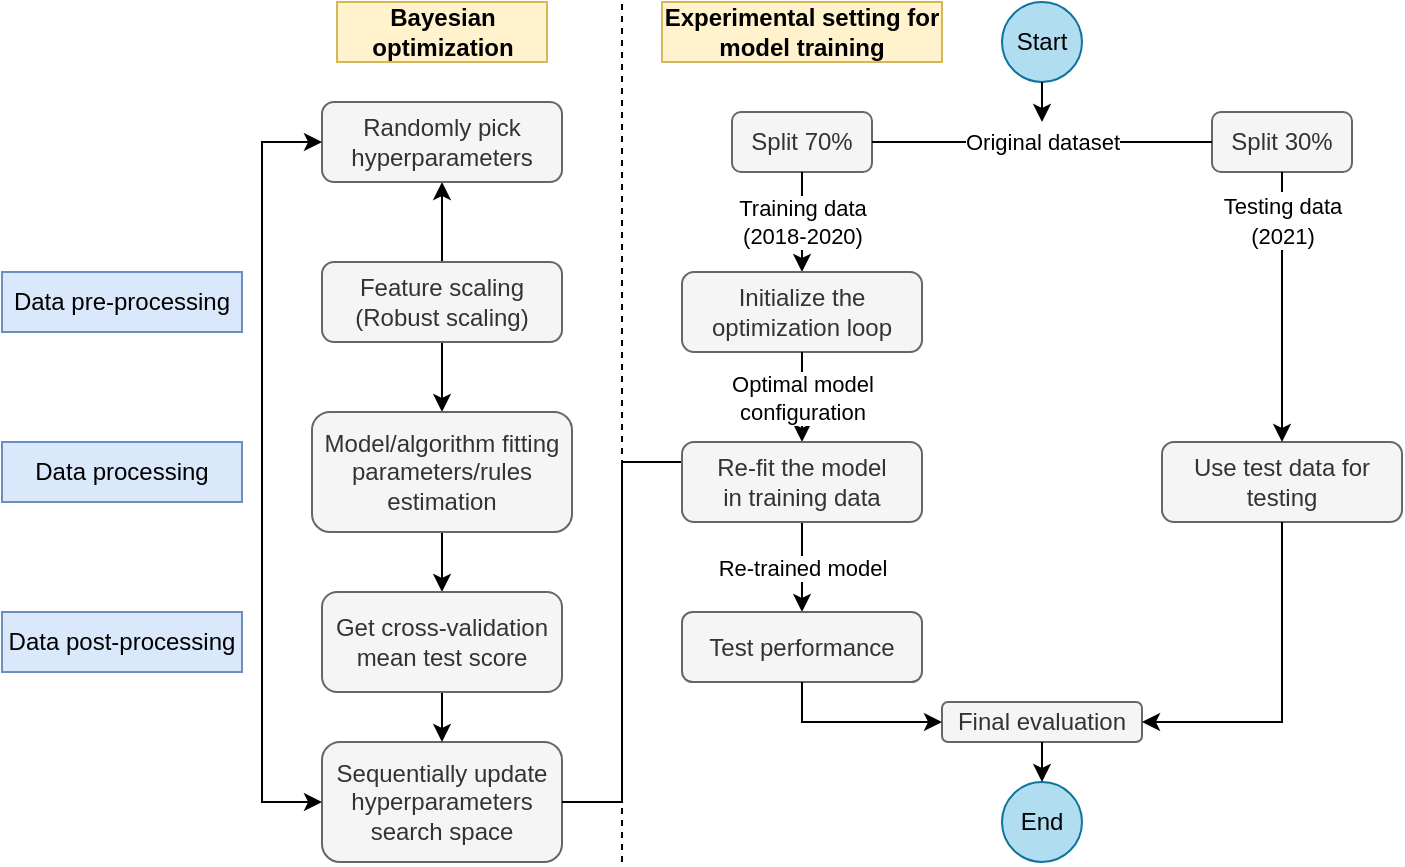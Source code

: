 <mxfile version="20.8.16" type="github">
  <diagram id="MJv2JSLuqFIHF2BM4DNN" name="Page-1">
    <mxGraphModel dx="1965" dy="606" grid="1" gridSize="10" guides="1" tooltips="1" connect="1" arrows="1" fold="1" page="1" pageScale="1" pageWidth="850" pageHeight="1100" math="0" shadow="0">
      <root>
        <mxCell id="0" />
        <mxCell id="1" parent="0" />
        <mxCell id="dxif4diBA1amvi_9y9xM-15" value="Use test data for testing" style="rounded=1;whiteSpace=wrap;html=1;fillColor=#f5f5f5;fontColor=#333333;strokeColor=#666666;" parent="1" vertex="1">
          <mxGeometry x="560" y="290" width="120" height="40" as="geometry" />
        </mxCell>
        <mxCell id="dxif4diBA1amvi_9y9xM-21" value="" style="edgeStyle=orthogonalEdgeStyle;rounded=0;orthogonalLoop=1;jettySize=auto;html=1;" parent="1" source="dxif4diBA1amvi_9y9xM-19" target="dxif4diBA1amvi_9y9xM-20" edge="1">
          <mxGeometry relative="1" as="geometry" />
        </mxCell>
        <mxCell id="dxif4diBA1amvi_9y9xM-31" value="" style="edgeStyle=orthogonalEdgeStyle;rounded=0;orthogonalLoop=1;jettySize=auto;html=1;" parent="1" source="dxif4diBA1amvi_9y9xM-19" target="dxif4diBA1amvi_9y9xM-30" edge="1">
          <mxGeometry relative="1" as="geometry" />
        </mxCell>
        <mxCell id="dxif4diBA1amvi_9y9xM-19" value="Feature scaling&lt;br&gt;(Robust scaling)" style="rounded=1;whiteSpace=wrap;html=1;fillColor=#f5f5f5;fontColor=#333333;strokeColor=#666666;" parent="1" vertex="1">
          <mxGeometry x="140" y="200" width="120" height="40" as="geometry" />
        </mxCell>
        <mxCell id="dxif4diBA1amvi_9y9xM-23" value="" style="edgeStyle=orthogonalEdgeStyle;rounded=0;orthogonalLoop=1;jettySize=auto;html=1;entryX=0.5;entryY=0;entryDx=0;entryDy=0;" parent="1" source="dxif4diBA1amvi_9y9xM-20" target="dxif4diBA1amvi_9y9xM-40" edge="1">
          <mxGeometry relative="1" as="geometry">
            <mxPoint x="200" y="350.0" as="targetPoint" />
          </mxGeometry>
        </mxCell>
        <mxCell id="dxif4diBA1amvi_9y9xM-20" value="Model/algorithm fitting parameters/rules estimation" style="whiteSpace=wrap;html=1;rounded=1;fillColor=#f5f5f5;fontColor=#333333;strokeColor=#666666;" parent="1" vertex="1">
          <mxGeometry x="135" y="275" width="130" height="60" as="geometry" />
        </mxCell>
        <mxCell id="dxif4diBA1amvi_9y9xM-24" value="&lt;b&gt;Bayesian optimization&lt;/b&gt;" style="text;html=1;strokeColor=#d6b656;fillColor=#fff2cc;align=center;verticalAlign=middle;whiteSpace=wrap;rounded=0;" parent="1" vertex="1">
          <mxGeometry x="147.5" y="70" width="105" height="30" as="geometry" />
        </mxCell>
        <mxCell id="dxif4diBA1amvi_9y9xM-27" value="Sequentially update hyperparameters search space" style="whiteSpace=wrap;html=1;rounded=1;fillColor=#f5f5f5;fontColor=#333333;strokeColor=#666666;" parent="1" vertex="1">
          <mxGeometry x="140" y="440" width="120" height="60" as="geometry" />
        </mxCell>
        <mxCell id="dxif4diBA1amvi_9y9xM-30" value="Randomly pick hyperparameters" style="whiteSpace=wrap;html=1;rounded=1;fillColor=#f5f5f5;fontColor=#333333;strokeColor=#666666;" parent="1" vertex="1">
          <mxGeometry x="140" y="120" width="120" height="40" as="geometry" />
        </mxCell>
        <mxCell id="dxif4diBA1amvi_9y9xM-42" value="" style="edgeStyle=orthogonalEdgeStyle;rounded=0;orthogonalLoop=1;jettySize=auto;html=1;" parent="1" source="dxif4diBA1amvi_9y9xM-40" target="dxif4diBA1amvi_9y9xM-27" edge="1">
          <mxGeometry relative="1" as="geometry" />
        </mxCell>
        <mxCell id="dxif4diBA1amvi_9y9xM-40" value="Get cross-validation mean test score" style="whiteSpace=wrap;html=1;rounded=1;fillColor=#f5f5f5;fontColor=#333333;strokeColor=#666666;" parent="1" vertex="1">
          <mxGeometry x="140" y="365" width="120" height="50" as="geometry" />
        </mxCell>
        <mxCell id="dxif4diBA1amvi_9y9xM-43" value="" style="endArrow=classic;startArrow=classic;html=1;rounded=0;exitX=0;exitY=0.5;exitDx=0;exitDy=0;entryX=0;entryY=0.5;entryDx=0;entryDy=0;" parent="1" source="dxif4diBA1amvi_9y9xM-27" target="dxif4diBA1amvi_9y9xM-30" edge="1">
          <mxGeometry width="50" height="50" relative="1" as="geometry">
            <mxPoint x="70" y="450" as="sourcePoint" />
            <mxPoint x="110" y="140" as="targetPoint" />
            <Array as="points">
              <mxPoint x="110" y="470" />
              <mxPoint x="110" y="140" />
            </Array>
          </mxGeometry>
        </mxCell>
        <mxCell id="dxif4diBA1amvi_9y9xM-44" value="Data pre-processing" style="text;html=1;strokeColor=#6c8ebf;fillColor=#dae8fc;align=center;verticalAlign=middle;whiteSpace=wrap;rounded=0;" parent="1" vertex="1">
          <mxGeometry x="-20" y="205" width="120" height="30" as="geometry" />
        </mxCell>
        <mxCell id="dxif4diBA1amvi_9y9xM-45" value="Data processing" style="text;html=1;strokeColor=#6c8ebf;fillColor=#dae8fc;align=center;verticalAlign=middle;whiteSpace=wrap;rounded=0;" parent="1" vertex="1">
          <mxGeometry x="-20" y="290" width="120" height="30" as="geometry" />
        </mxCell>
        <mxCell id="dxif4diBA1amvi_9y9xM-46" value="Data post-processing" style="text;html=1;strokeColor=#6c8ebf;fillColor=#dae8fc;align=center;verticalAlign=middle;whiteSpace=wrap;rounded=0;" parent="1" vertex="1">
          <mxGeometry x="-20" y="375" width="120" height="30" as="geometry" />
        </mxCell>
        <mxCell id="dxif4diBA1amvi_9y9xM-52" value="Re-trained model" style="edgeStyle=orthogonalEdgeStyle;rounded=0;orthogonalLoop=1;jettySize=auto;html=1;exitX=0.5;exitY=1;exitDx=0;exitDy=0;" parent="1" source="uXpDeiTHamzLx8j6kk9t-14" target="dxif4diBA1amvi_9y9xM-51" edge="1">
          <mxGeometry relative="1" as="geometry">
            <mxPoint x="380" y="350" as="sourcePoint" />
          </mxGeometry>
        </mxCell>
        <mxCell id="dxif4diBA1amvi_9y9xM-51" value="Test performance" style="whiteSpace=wrap;html=1;rounded=1;fillColor=#f5f5f5;fontColor=#333333;strokeColor=#666666;" parent="1" vertex="1">
          <mxGeometry x="320" y="375" width="120" height="35" as="geometry" />
        </mxCell>
        <mxCell id="dxif4diBA1amvi_9y9xM-53" value="Final evaluation" style="whiteSpace=wrap;html=1;rounded=1;fillColor=#f5f5f5;fontColor=#333333;strokeColor=#666666;" parent="1" vertex="1">
          <mxGeometry x="450" y="420" width="100" height="20" as="geometry" />
        </mxCell>
        <mxCell id="dxif4diBA1amvi_9y9xM-56" value="" style="endArrow=classic;html=1;rounded=0;exitX=0.5;exitY=1;exitDx=0;exitDy=0;entryX=0;entryY=0.5;entryDx=0;entryDy=0;" parent="1" source="dxif4diBA1amvi_9y9xM-51" target="dxif4diBA1amvi_9y9xM-53" edge="1">
          <mxGeometry width="50" height="50" relative="1" as="geometry">
            <mxPoint x="450" y="395" as="sourcePoint" />
            <mxPoint x="500" y="345" as="targetPoint" />
            <Array as="points">
              <mxPoint x="380" y="430" />
            </Array>
            <mxPoint as="offset" />
          </mxGeometry>
        </mxCell>
        <mxCell id="dxif4diBA1amvi_9y9xM-57" value="" style="endArrow=classic;html=1;rounded=0;exitX=0.5;exitY=1;exitDx=0;exitDy=0;entryX=1;entryY=0.5;entryDx=0;entryDy=0;" parent="1" source="dxif4diBA1amvi_9y9xM-15" target="dxif4diBA1amvi_9y9xM-53" edge="1">
          <mxGeometry width="50" height="50" relative="1" as="geometry">
            <mxPoint x="450" y="350" as="sourcePoint" />
            <mxPoint x="500" y="300" as="targetPoint" />
            <Array as="points">
              <mxPoint x="620" y="430" />
            </Array>
          </mxGeometry>
        </mxCell>
        <mxCell id="dxif4diBA1amvi_9y9xM-58" value="&lt;b&gt;Experimental setting for model training&lt;/b&gt;" style="text;html=1;strokeColor=#d6b656;fillColor=#fff2cc;align=center;verticalAlign=middle;whiteSpace=wrap;rounded=0;" parent="1" vertex="1">
          <mxGeometry x="310" y="70" width="140" height="30" as="geometry" />
        </mxCell>
        <mxCell id="dxif4diBA1amvi_9y9xM-59" value="" style="endArrow=none;dashed=1;html=1;rounded=0;" parent="1" edge="1">
          <mxGeometry width="50" height="50" relative="1" as="geometry">
            <mxPoint x="290" y="500" as="sourcePoint" />
            <mxPoint x="290" y="70" as="targetPoint" />
          </mxGeometry>
        </mxCell>
        <mxCell id="dxif4diBA1amvi_9y9xM-60" value="" style="endArrow=classic;html=1;rounded=0;exitX=1;exitY=0.5;exitDx=0;exitDy=0;" parent="1" source="dxif4diBA1amvi_9y9xM-27" edge="1">
          <mxGeometry width="50" height="50" relative="1" as="geometry">
            <mxPoint x="300" y="540" as="sourcePoint" />
            <mxPoint x="340" y="300" as="targetPoint" />
            <Array as="points">
              <mxPoint x="290" y="470" />
              <mxPoint x="290" y="300" />
            </Array>
          </mxGeometry>
        </mxCell>
        <mxCell id="uXpDeiTHamzLx8j6kk9t-3" value="Split 70%" style="rounded=1;whiteSpace=wrap;html=1;fillColor=#f5f5f5;fontColor=#333333;strokeColor=#666666;" vertex="1" parent="1">
          <mxGeometry x="345" y="125" width="70" height="30" as="geometry" />
        </mxCell>
        <mxCell id="uXpDeiTHamzLx8j6kk9t-4" value="Split 30%" style="rounded=1;whiteSpace=wrap;html=1;fillColor=#f5f5f5;fontColor=#333333;strokeColor=#666666;" vertex="1" parent="1">
          <mxGeometry x="585" y="125" width="70" height="30" as="geometry" />
        </mxCell>
        <mxCell id="uXpDeiTHamzLx8j6kk9t-8" value="Training data&lt;br&gt;(2018-2020)" style="endArrow=classic;html=1;rounded=0;exitX=0.5;exitY=1;exitDx=0;exitDy=0;entryX=0.5;entryY=0;entryDx=0;entryDy=0;" edge="1" parent="1" source="uXpDeiTHamzLx8j6kk9t-3" target="uXpDeiTHamzLx8j6kk9t-12">
          <mxGeometry width="50" height="50" relative="1" as="geometry">
            <mxPoint x="470" y="180" as="sourcePoint" />
            <mxPoint x="380" y="210" as="targetPoint" />
          </mxGeometry>
        </mxCell>
        <mxCell id="uXpDeiTHamzLx8j6kk9t-9" value="" style="endArrow=classic;html=1;rounded=0;entryX=0.5;entryY=0;entryDx=0;entryDy=0;exitX=0.5;exitY=1;exitDx=0;exitDy=0;" edge="1" parent="1" source="uXpDeiTHamzLx8j6kk9t-4" target="dxif4diBA1amvi_9y9xM-15">
          <mxGeometry width="50" height="50" relative="1" as="geometry">
            <mxPoint x="600" y="170" as="sourcePoint" />
            <mxPoint x="630" y="170" as="targetPoint" />
          </mxGeometry>
        </mxCell>
        <mxCell id="uXpDeiTHamzLx8j6kk9t-22" value="&lt;font style=&quot;font-size: 11px;&quot;&gt;Testing data&lt;br&gt;(2021)&lt;/font&gt;" style="edgeLabel;html=1;align=center;verticalAlign=middle;resizable=0;points=[];fontSize=12;" vertex="1" connectable="0" parent="uXpDeiTHamzLx8j6kk9t-9">
          <mxGeometry x="-0.652" relative="1" as="geometry">
            <mxPoint as="offset" />
          </mxGeometry>
        </mxCell>
        <mxCell id="uXpDeiTHamzLx8j6kk9t-10" value="Original dataset" style="endArrow=none;html=1;rounded=0;exitX=1;exitY=0.5;exitDx=0;exitDy=0;entryX=0;entryY=0.5;entryDx=0;entryDy=0;" edge="1" parent="1" source="uXpDeiTHamzLx8j6kk9t-3" target="uXpDeiTHamzLx8j6kk9t-4">
          <mxGeometry width="50" height="50" relative="1" as="geometry">
            <mxPoint x="500" y="170" as="sourcePoint" />
            <mxPoint x="550" y="120" as="targetPoint" />
          </mxGeometry>
        </mxCell>
        <mxCell id="uXpDeiTHamzLx8j6kk9t-12" value="Initialize the optimization loop" style="rounded=1;whiteSpace=wrap;html=1;fillColor=#f5f5f5;fontColor=#333333;strokeColor=#666666;" vertex="1" parent="1">
          <mxGeometry x="320" y="205" width="120" height="40" as="geometry" />
        </mxCell>
        <mxCell id="uXpDeiTHamzLx8j6kk9t-13" value="Optimal model&lt;br&gt;configuration" style="endArrow=classic;html=1;rounded=0;exitX=0.5;exitY=1;exitDx=0;exitDy=0;entryX=0.5;entryY=0;entryDx=0;entryDy=0;" edge="1" parent="1" source="uXpDeiTHamzLx8j6kk9t-12" target="uXpDeiTHamzLx8j6kk9t-14">
          <mxGeometry width="50" height="50" relative="1" as="geometry">
            <mxPoint x="379.5" y="260" as="sourcePoint" />
            <mxPoint x="379.5" y="315" as="targetPoint" />
          </mxGeometry>
        </mxCell>
        <mxCell id="uXpDeiTHamzLx8j6kk9t-14" value="Re-fit the model&lt;br&gt;in training data" style="whiteSpace=wrap;html=1;rounded=1;fillColor=#f5f5f5;fontColor=#333333;strokeColor=#666666;" vertex="1" parent="1">
          <mxGeometry x="320" y="290" width="120" height="40" as="geometry" />
        </mxCell>
        <mxCell id="uXpDeiTHamzLx8j6kk9t-17" value="&lt;font style=&quot;font-size: 12px;&quot;&gt;Start&lt;/font&gt;" style="ellipse;whiteSpace=wrap;html=1;fontSize=11;fillColor=#b1ddf0;strokeColor=#10739e;" vertex="1" parent="1">
          <mxGeometry x="480" y="70" width="40" height="40" as="geometry" />
        </mxCell>
        <mxCell id="uXpDeiTHamzLx8j6kk9t-19" value="" style="endArrow=classic;html=1;rounded=0;fontSize=12;exitX=0.5;exitY=1;exitDx=0;exitDy=0;" edge="1" parent="1" source="uXpDeiTHamzLx8j6kk9t-17">
          <mxGeometry width="50" height="50" relative="1" as="geometry">
            <mxPoint x="620" y="100" as="sourcePoint" />
            <mxPoint x="500" y="130" as="targetPoint" />
          </mxGeometry>
        </mxCell>
        <mxCell id="uXpDeiTHamzLx8j6kk9t-20" value="&lt;font style=&quot;font-size: 12px;&quot;&gt;End&lt;/font&gt;" style="ellipse;whiteSpace=wrap;html=1;fontSize=11;fillColor=#b1ddf0;strokeColor=#10739e;" vertex="1" parent="1">
          <mxGeometry x="480" y="460" width="40" height="40" as="geometry" />
        </mxCell>
        <mxCell id="uXpDeiTHamzLx8j6kk9t-23" value="" style="endArrow=classic;html=1;rounded=0;fontSize=11;exitX=0.5;exitY=1;exitDx=0;exitDy=0;entryX=0.5;entryY=0;entryDx=0;entryDy=0;" edge="1" parent="1" source="dxif4diBA1amvi_9y9xM-53" target="uXpDeiTHamzLx8j6kk9t-20">
          <mxGeometry width="50" height="50" relative="1" as="geometry">
            <mxPoint x="345" y="490" as="sourcePoint" />
            <mxPoint x="395" y="440" as="targetPoint" />
          </mxGeometry>
        </mxCell>
      </root>
    </mxGraphModel>
  </diagram>
</mxfile>
